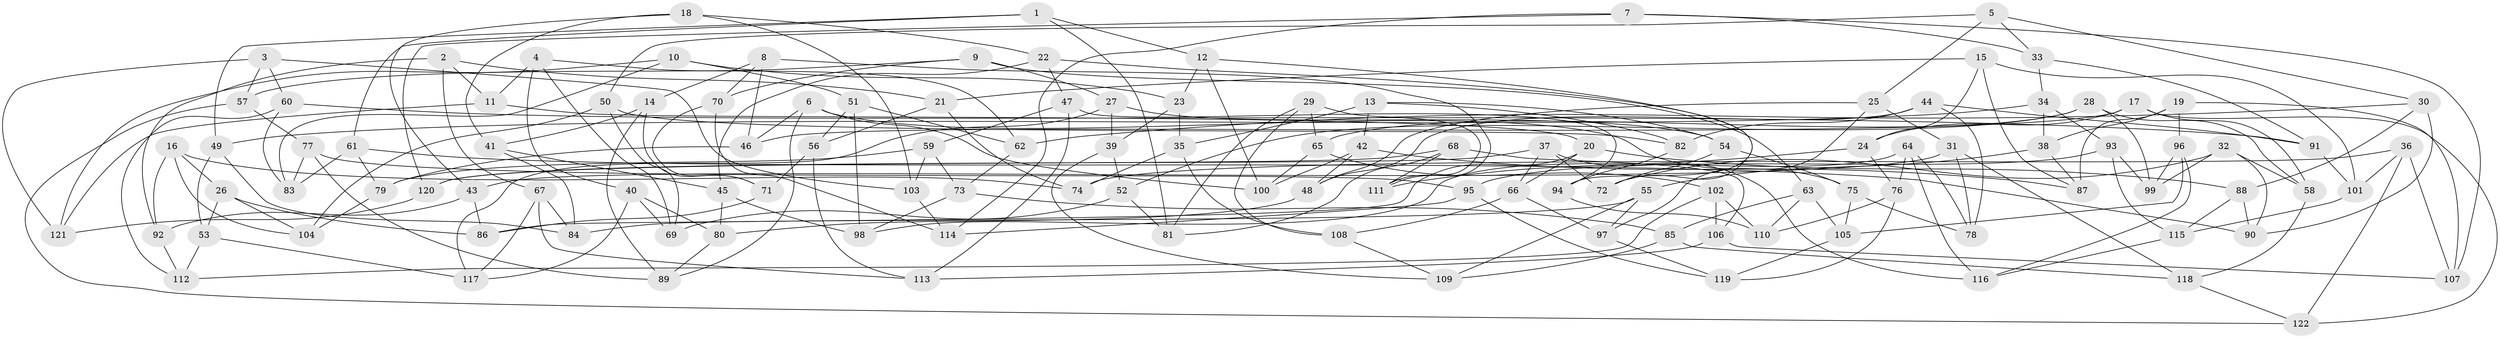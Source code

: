 // Generated by graph-tools (version 1.1) at 2025/50/03/09/25 03:50:52]
// undirected, 122 vertices, 244 edges
graph export_dot {
graph [start="1"]
  node [color=gray90,style=filled];
  1;
  2;
  3;
  4;
  5;
  6;
  7;
  8;
  9;
  10;
  11;
  12;
  13;
  14;
  15;
  16;
  17;
  18;
  19;
  20;
  21;
  22;
  23;
  24;
  25;
  26;
  27;
  28;
  29;
  30;
  31;
  32;
  33;
  34;
  35;
  36;
  37;
  38;
  39;
  40;
  41;
  42;
  43;
  44;
  45;
  46;
  47;
  48;
  49;
  50;
  51;
  52;
  53;
  54;
  55;
  56;
  57;
  58;
  59;
  60;
  61;
  62;
  63;
  64;
  65;
  66;
  67;
  68;
  69;
  70;
  71;
  72;
  73;
  74;
  75;
  76;
  77;
  78;
  79;
  80;
  81;
  82;
  83;
  84;
  85;
  86;
  87;
  88;
  89;
  90;
  91;
  92;
  93;
  94;
  95;
  96;
  97;
  98;
  99;
  100;
  101;
  102;
  103;
  104;
  105;
  106;
  107;
  108;
  109;
  110;
  111;
  112;
  113;
  114;
  115;
  116;
  117;
  118;
  119;
  120;
  121;
  122;
  1 -- 49;
  1 -- 81;
  1 -- 61;
  1 -- 12;
  2 -- 92;
  2 -- 11;
  2 -- 67;
  2 -- 21;
  3 -- 121;
  3 -- 60;
  3 -- 57;
  3 -- 103;
  4 -- 69;
  4 -- 11;
  4 -- 62;
  4 -- 40;
  5 -- 50;
  5 -- 33;
  5 -- 30;
  5 -- 25;
  6 -- 89;
  6 -- 75;
  6 -- 100;
  6 -- 46;
  7 -- 114;
  7 -- 107;
  7 -- 33;
  7 -- 120;
  8 -- 111;
  8 -- 70;
  8 -- 14;
  8 -- 46;
  9 -- 63;
  9 -- 70;
  9 -- 57;
  9 -- 27;
  10 -- 83;
  10 -- 121;
  10 -- 23;
  10 -- 51;
  11 -- 121;
  11 -- 20;
  12 -- 23;
  12 -- 94;
  12 -- 100;
  13 -- 82;
  13 -- 54;
  13 -- 35;
  13 -- 42;
  14 -- 41;
  14 -- 89;
  14 -- 71;
  15 -- 21;
  15 -- 24;
  15 -- 101;
  15 -- 87;
  16 -- 104;
  16 -- 74;
  16 -- 92;
  16 -- 26;
  17 -- 24;
  17 -- 46;
  17 -- 58;
  17 -- 122;
  18 -- 43;
  18 -- 22;
  18 -- 103;
  18 -- 41;
  19 -- 87;
  19 -- 38;
  19 -- 96;
  19 -- 107;
  20 -- 88;
  20 -- 66;
  20 -- 86;
  21 -- 56;
  21 -- 74;
  22 -- 72;
  22 -- 45;
  22 -- 47;
  23 -- 39;
  23 -- 35;
  24 -- 111;
  24 -- 76;
  25 -- 31;
  25 -- 48;
  25 -- 97;
  26 -- 53;
  26 -- 104;
  26 -- 86;
  27 -- 39;
  27 -- 54;
  27 -- 117;
  28 -- 99;
  28 -- 52;
  28 -- 58;
  28 -- 65;
  29 -- 81;
  29 -- 65;
  29 -- 108;
  29 -- 111;
  30 -- 88;
  30 -- 62;
  30 -- 90;
  31 -- 78;
  31 -- 43;
  31 -- 118;
  32 -- 72;
  32 -- 58;
  32 -- 90;
  32 -- 99;
  33 -- 34;
  33 -- 91;
  34 -- 38;
  34 -- 93;
  34 -- 49;
  35 -- 74;
  35 -- 108;
  36 -- 122;
  36 -- 107;
  36 -- 74;
  36 -- 101;
  37 -- 66;
  37 -- 116;
  37 -- 120;
  37 -- 72;
  38 -- 87;
  38 -- 55;
  39 -- 52;
  39 -- 109;
  40 -- 80;
  40 -- 117;
  40 -- 69;
  41 -- 45;
  41 -- 84;
  42 -- 48;
  42 -- 87;
  42 -- 100;
  43 -- 92;
  43 -- 86;
  44 -- 78;
  44 -- 91;
  44 -- 82;
  44 -- 48;
  45 -- 80;
  45 -- 98;
  46 -- 79;
  47 -- 94;
  47 -- 113;
  47 -- 59;
  48 -- 80;
  49 -- 84;
  49 -- 53;
  50 -- 82;
  50 -- 69;
  50 -- 104;
  51 -- 56;
  51 -- 62;
  51 -- 98;
  52 -- 69;
  52 -- 81;
  53 -- 117;
  53 -- 112;
  54 -- 75;
  54 -- 72;
  55 -- 84;
  55 -- 97;
  55 -- 109;
  56 -- 71;
  56 -- 113;
  57 -- 122;
  57 -- 77;
  58 -- 118;
  59 -- 79;
  59 -- 73;
  59 -- 103;
  60 -- 112;
  60 -- 91;
  60 -- 83;
  61 -- 79;
  61 -- 83;
  61 -- 90;
  62 -- 73;
  63 -- 105;
  63 -- 85;
  63 -- 110;
  64 -- 76;
  64 -- 78;
  64 -- 98;
  64 -- 116;
  65 -- 100;
  65 -- 102;
  66 -- 97;
  66 -- 108;
  67 -- 84;
  67 -- 113;
  67 -- 117;
  68 -- 81;
  68 -- 106;
  68 -- 120;
  68 -- 111;
  70 -- 71;
  70 -- 114;
  71 -- 86;
  73 -- 98;
  73 -- 85;
  75 -- 105;
  75 -- 78;
  76 -- 119;
  76 -- 110;
  77 -- 83;
  77 -- 95;
  77 -- 89;
  79 -- 104;
  80 -- 89;
  82 -- 94;
  85 -- 118;
  85 -- 109;
  88 -- 90;
  88 -- 115;
  91 -- 101;
  92 -- 112;
  93 -- 95;
  93 -- 115;
  93 -- 99;
  94 -- 110;
  95 -- 114;
  95 -- 119;
  96 -- 99;
  96 -- 116;
  96 -- 105;
  97 -- 119;
  101 -- 115;
  102 -- 106;
  102 -- 112;
  102 -- 110;
  103 -- 114;
  105 -- 119;
  106 -- 107;
  106 -- 113;
  108 -- 109;
  115 -- 116;
  118 -- 122;
  120 -- 121;
}
